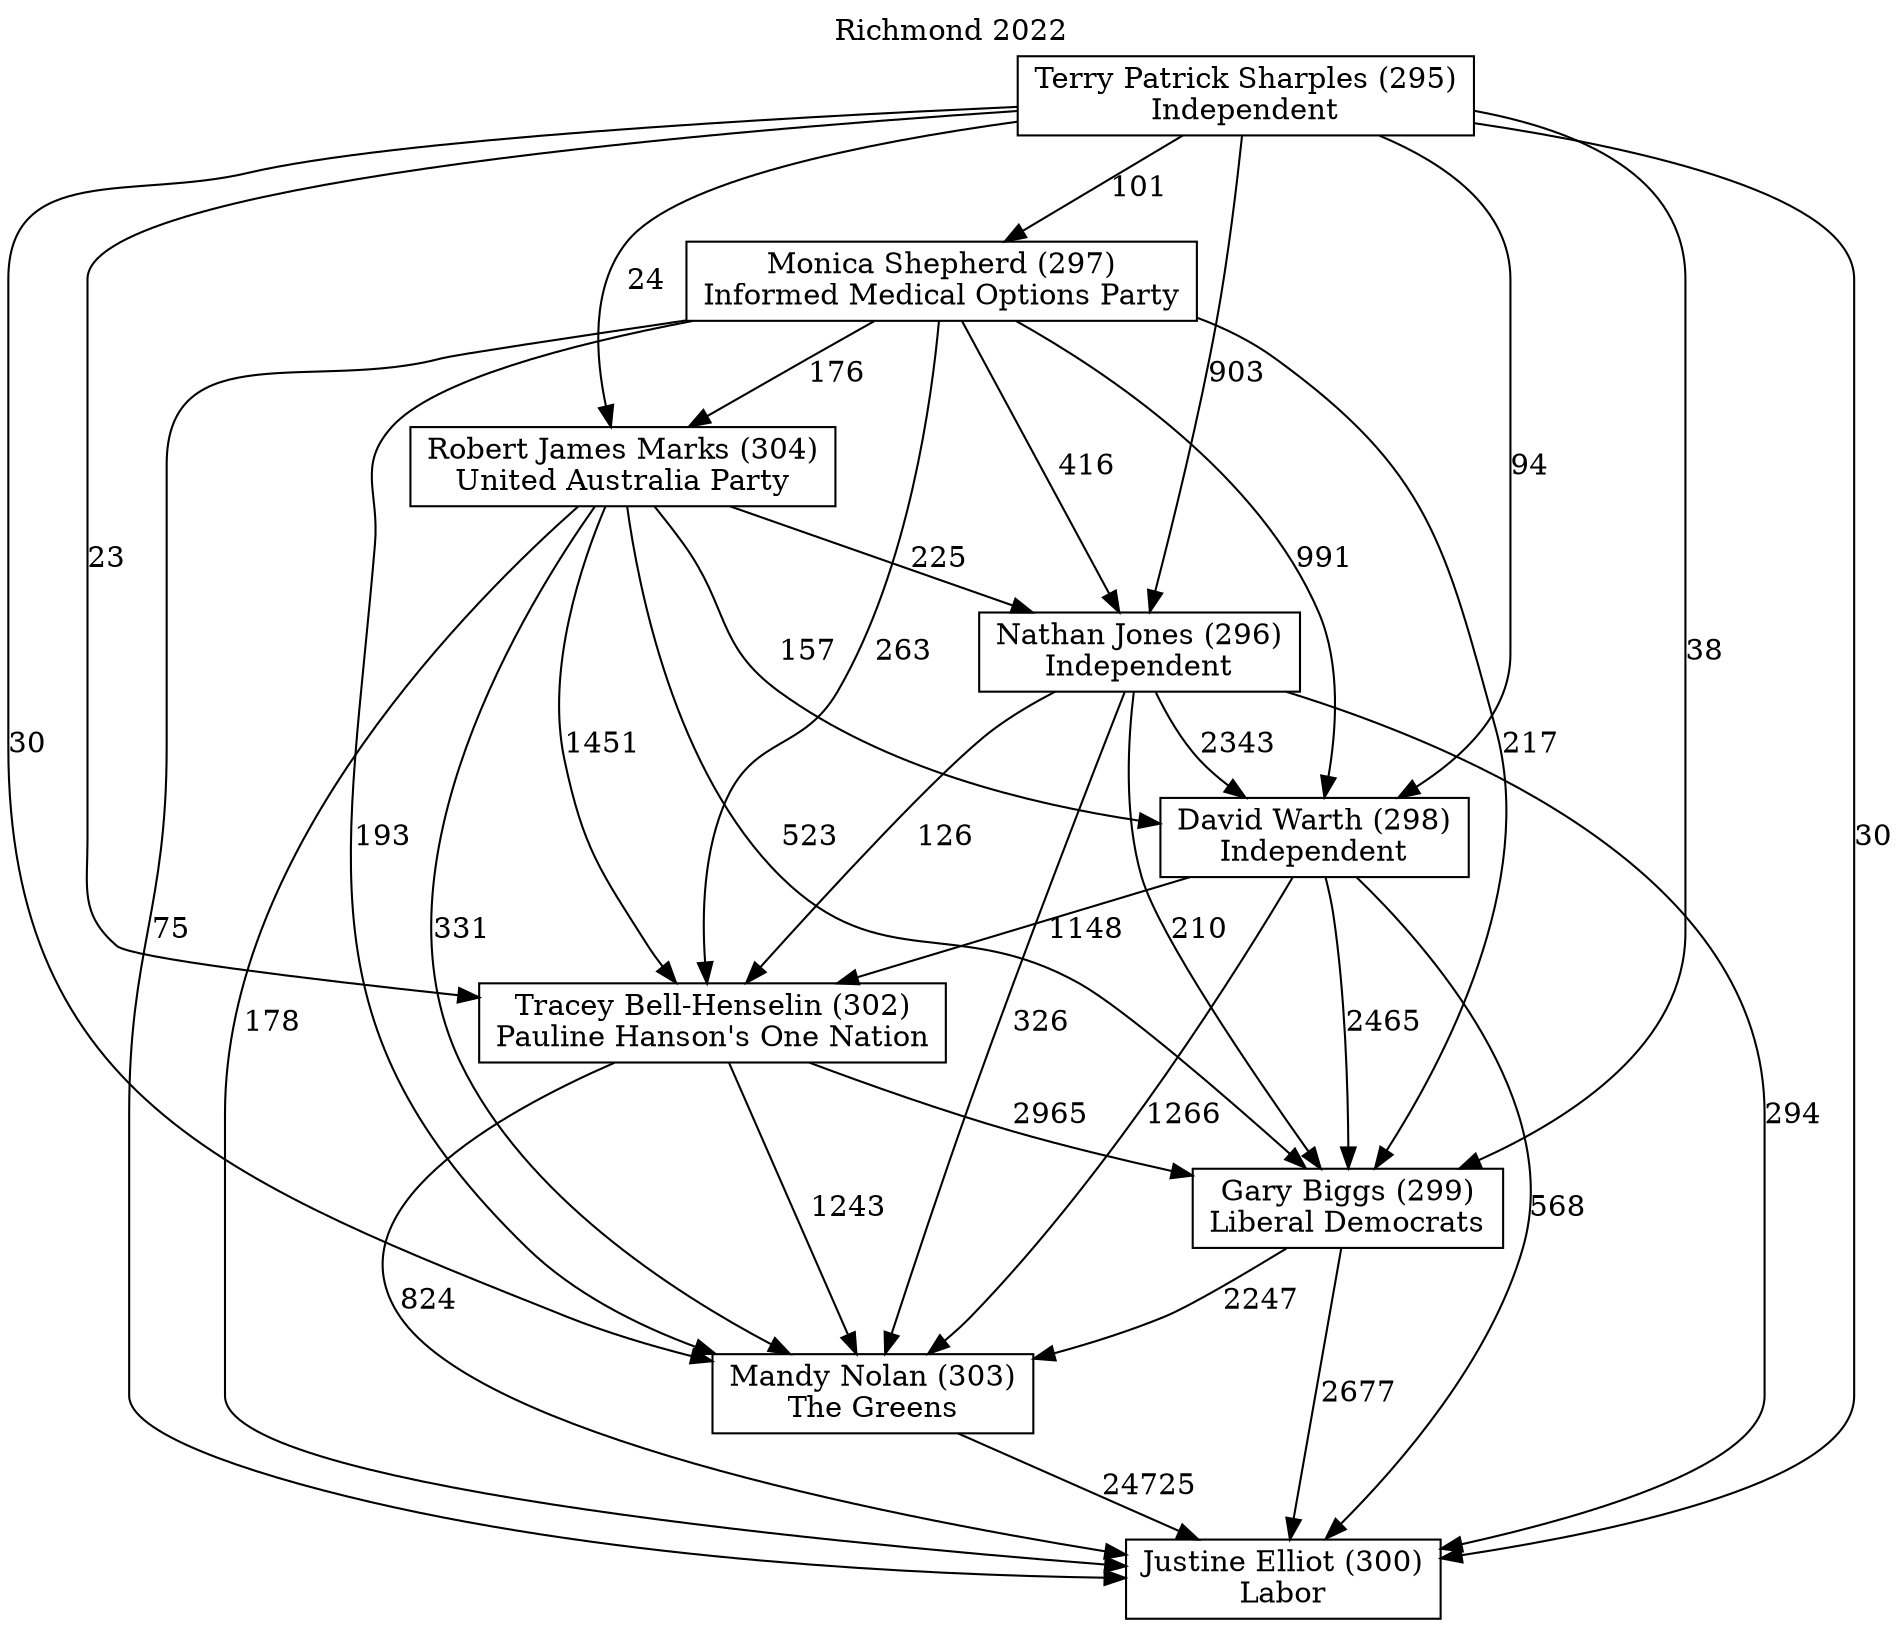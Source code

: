 // House preference flow
digraph "Justine Elliot (300)_Richmond_2022" {
	graph [label="Richmond 2022" labelloc=t mclimit=10]
	node [shape=box]
	"Mandy Nolan (303)" [label="Mandy Nolan (303)
The Greens"]
	"Terry Patrick Sharples (295)" [label="Terry Patrick Sharples (295)
Independent"]
	"Tracey Bell-Henselin (302)" [label="Tracey Bell-Henselin (302)
Pauline Hanson's One Nation"]
	"Justine Elliot (300)" [label="Justine Elliot (300)
Labor"]
	"David Warth (298)" [label="David Warth (298)
Independent"]
	"Gary Biggs (299)" [label="Gary Biggs (299)
Liberal Democrats"]
	"Nathan Jones (296)" [label="Nathan Jones (296)
Independent"]
	"Monica Shepherd (297)" [label="Monica Shepherd (297)
Informed Medical Options Party"]
	"Robert James Marks (304)" [label="Robert James Marks (304)
United Australia Party"]
	"Terry Patrick Sharples (295)" -> "David Warth (298)" [label=94]
	"David Warth (298)" -> "Gary Biggs (299)" [label=2465]
	"Nathan Jones (296)" -> "Gary Biggs (299)" [label=210]
	"Mandy Nolan (303)" -> "Justine Elliot (300)" [label=24725]
	"Monica Shepherd (297)" -> "David Warth (298)" [label=991]
	"Terry Patrick Sharples (295)" -> "Gary Biggs (299)" [label=38]
	"Tracey Bell-Henselin (302)" -> "Gary Biggs (299)" [label=2965]
	"Nathan Jones (296)" -> "Justine Elliot (300)" [label=294]
	"Robert James Marks (304)" -> "Gary Biggs (299)" [label=523]
	"Monica Shepherd (297)" -> "Gary Biggs (299)" [label=217]
	"Tracey Bell-Henselin (302)" -> "Justine Elliot (300)" [label=824]
	"Gary Biggs (299)" -> "Mandy Nolan (303)" [label=2247]
	"David Warth (298)" -> "Tracey Bell-Henselin (302)" [label=1148]
	"Monica Shepherd (297)" -> "Justine Elliot (300)" [label=75]
	"Robert James Marks (304)" -> "Tracey Bell-Henselin (302)" [label=1451]
	"Robert James Marks (304)" -> "Mandy Nolan (303)" [label=331]
	"Monica Shepherd (297)" -> "Tracey Bell-Henselin (302)" [label=263]
	"Robert James Marks (304)" -> "Justine Elliot (300)" [label=178]
	"Monica Shepherd (297)" -> "Mandy Nolan (303)" [label=193]
	"David Warth (298)" -> "Mandy Nolan (303)" [label=1266]
	"Monica Shepherd (297)" -> "Robert James Marks (304)" [label=176]
	"Nathan Jones (296)" -> "Tracey Bell-Henselin (302)" [label=126]
	"Terry Patrick Sharples (295)" -> "Monica Shepherd (297)" [label=101]
	"Robert James Marks (304)" -> "Nathan Jones (296)" [label=225]
	"Terry Patrick Sharples (295)" -> "Tracey Bell-Henselin (302)" [label=23]
	"Monica Shepherd (297)" -> "Nathan Jones (296)" [label=416]
	"Gary Biggs (299)" -> "Justine Elliot (300)" [label=2677]
	"Terry Patrick Sharples (295)" -> "Justine Elliot (300)" [label=30]
	"Terry Patrick Sharples (295)" -> "Nathan Jones (296)" [label=903]
	"David Warth (298)" -> "Justine Elliot (300)" [label=568]
	"Robert James Marks (304)" -> "David Warth (298)" [label=157]
	"Terry Patrick Sharples (295)" -> "Mandy Nolan (303)" [label=30]
	"Nathan Jones (296)" -> "Mandy Nolan (303)" [label=326]
	"Nathan Jones (296)" -> "David Warth (298)" [label=2343]
	"Tracey Bell-Henselin (302)" -> "Mandy Nolan (303)" [label=1243]
	"Terry Patrick Sharples (295)" -> "Robert James Marks (304)" [label=24]
}
